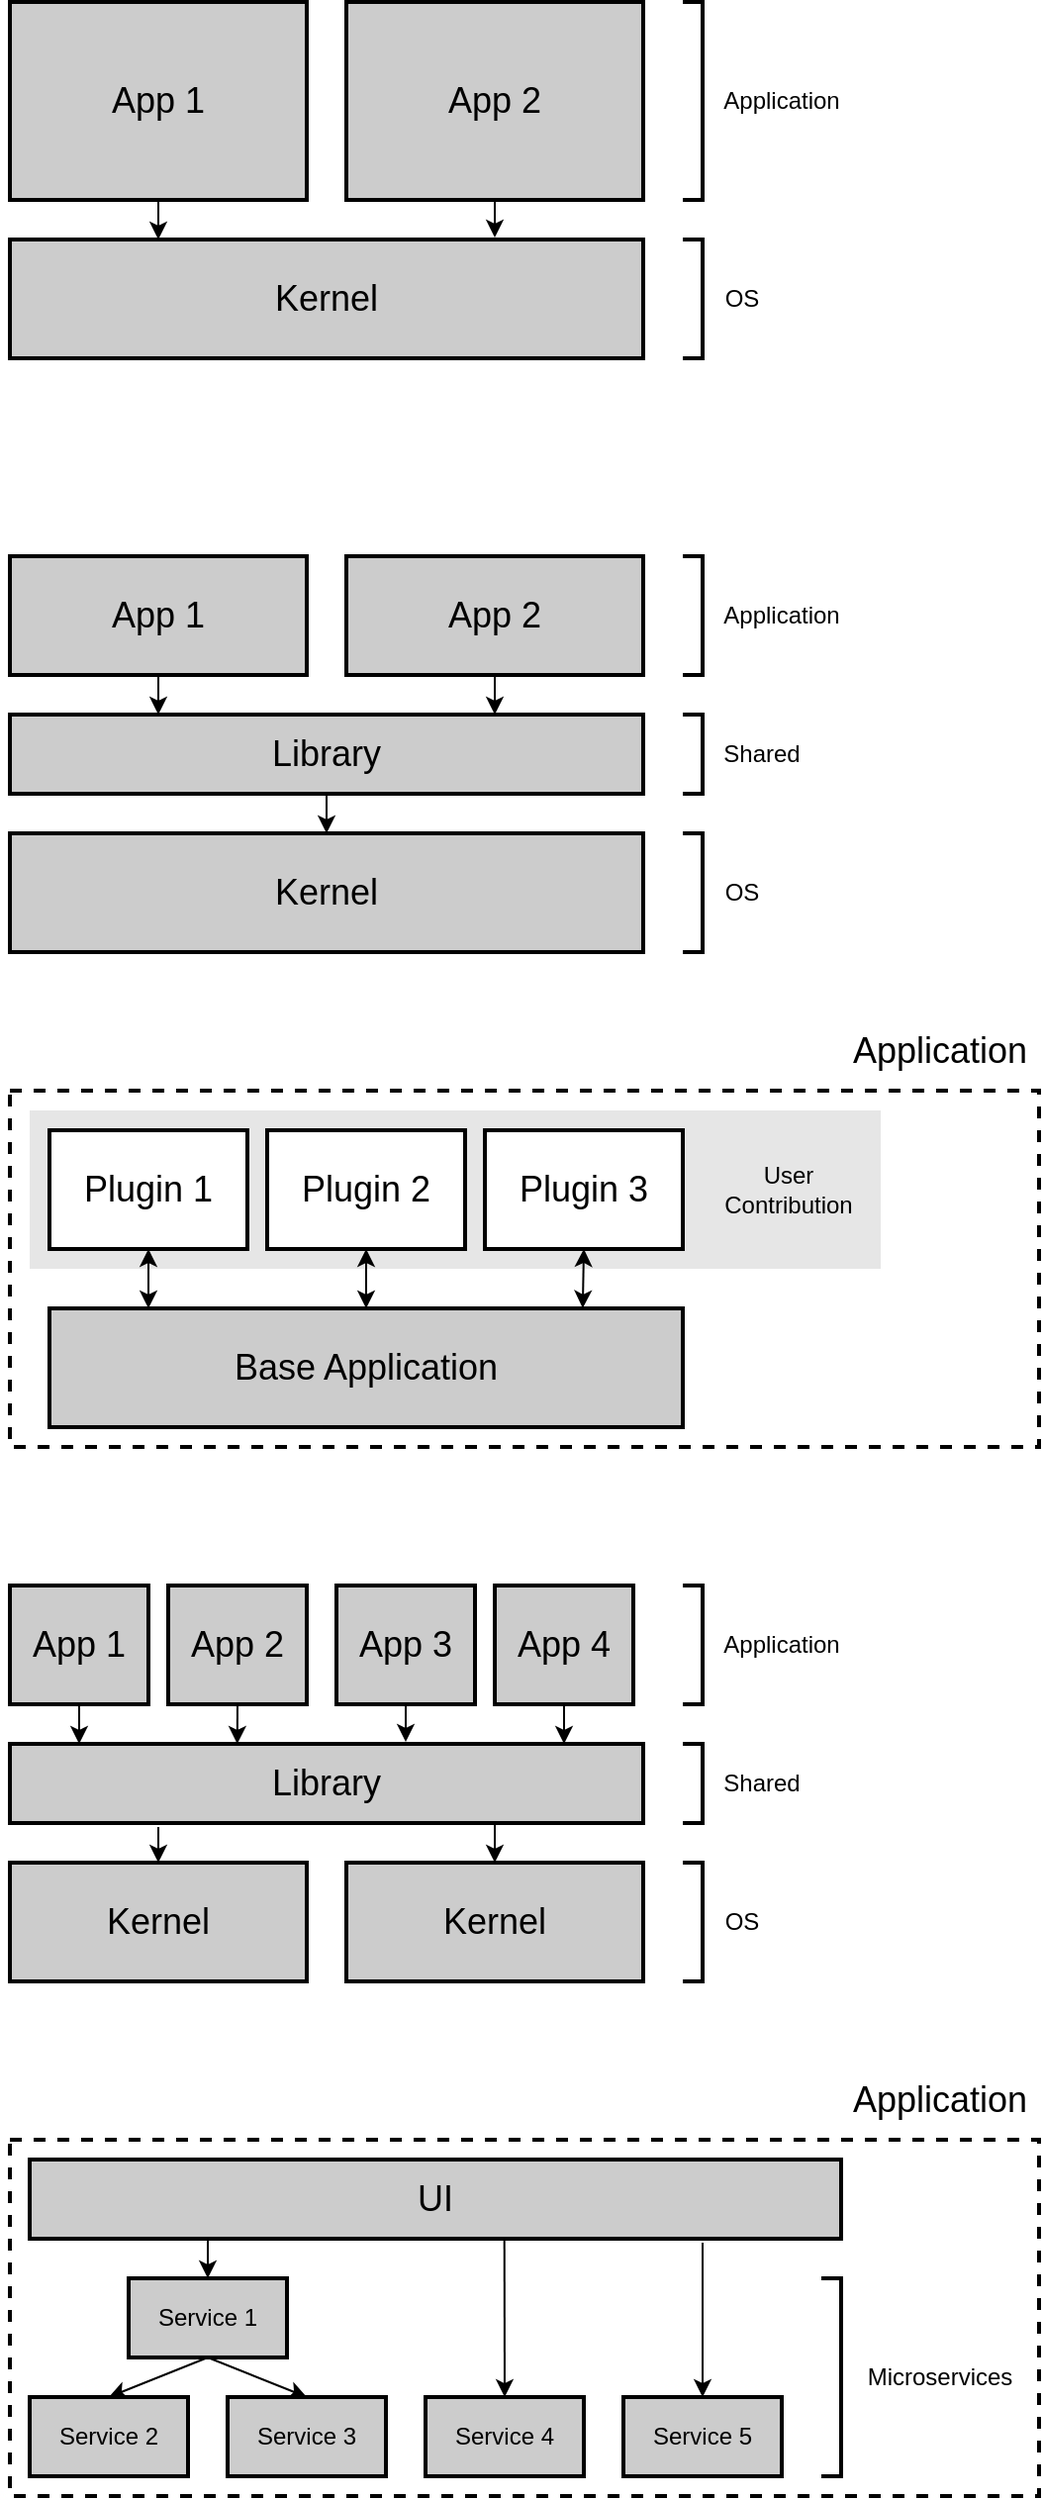 <mxfile version="12.4.2" type="device" pages="1"><diagram id="SbF7wt89rongRWjLJ6Wt" name="Page-1"><mxGraphModel dx="932" dy="618" grid="1" gridSize="10" guides="1" tooltips="1" connect="1" arrows="1" fold="1" page="1" pageScale="1" pageWidth="827" pageHeight="1169" math="0" shadow="0"><root><mxCell id="0"/><mxCell id="1" parent="0"/><mxCell id="uybmQ89yiYGl-Iv2jeIH-115" value="" style="rounded=0;whiteSpace=wrap;html=1;strokeWidth=2;fillColor=none;dashed=1;" parent="1" vertex="1"><mxGeometry x="40" y="590" width="520" height="180" as="geometry"/></mxCell><mxCell id="uybmQ89yiYGl-Iv2jeIH-47" value="" style="rounded=0;whiteSpace=wrap;html=1;strokeWidth=1;fillColor=#E6E6E6;strokeColor=none;" parent="1" vertex="1"><mxGeometry x="50" y="600" width="430" height="80" as="geometry"/></mxCell><mxCell id="_RcNgQlyxXo_jW5UFhcV-1" value="" style="rounded=0;whiteSpace=wrap;html=1;fillColor=#CCCCCC;strokeWidth=2;" parent="1" vertex="1"><mxGeometry x="40" y="40" width="150" height="100" as="geometry"/></mxCell><mxCell id="JgkZ7kGoOQ8z4SP8ZHHV-2" value="" style="strokeWidth=2;html=1;shape=mxgraph.flowchart.annotation_1;align=left;pointerEvents=1;fillColor=#CCCCCC;rotation=-180;" parent="1" vertex="1"><mxGeometry x="380" y="40" width="10" height="100" as="geometry"/></mxCell><mxCell id="JgkZ7kGoOQ8z4SP8ZHHV-3" value="Application" style="text;html=1;strokeColor=none;fillColor=none;align=center;verticalAlign=middle;whiteSpace=wrap;rounded=0;" parent="1" vertex="1"><mxGeometry x="390" y="80" width="80" height="20" as="geometry"/></mxCell><mxCell id="uybmQ89yiYGl-Iv2jeIH-1" value="&lt;font style=&quot;font-size: 18px&quot;&gt;App 1&lt;/font&gt;" style="text;html=1;strokeColor=none;fillColor=none;align=center;verticalAlign=middle;whiteSpace=wrap;rounded=0;" parent="1" vertex="1"><mxGeometry x="75" y="80" width="80" height="20" as="geometry"/></mxCell><mxCell id="uybmQ89yiYGl-Iv2jeIH-3" value="" style="rounded=0;whiteSpace=wrap;html=1;fillColor=#CCCCCC;strokeWidth=2;" parent="1" vertex="1"><mxGeometry x="210" y="40" width="150" height="100" as="geometry"/></mxCell><mxCell id="uybmQ89yiYGl-Iv2jeIH-5" value="&lt;font style=&quot;font-size: 18px&quot;&gt;App 2&lt;/font&gt;" style="text;html=1;strokeColor=none;fillColor=none;align=center;verticalAlign=middle;whiteSpace=wrap;rounded=0;" parent="1" vertex="1"><mxGeometry x="245" y="80" width="80" height="20" as="geometry"/></mxCell><mxCell id="uybmQ89yiYGl-Iv2jeIH-6" value="" style="rounded=0;whiteSpace=wrap;html=1;strokeWidth=2;fillColor=#CCCCCC;" parent="1" vertex="1"><mxGeometry x="40" y="160" width="320" height="60" as="geometry"/></mxCell><mxCell id="uybmQ89yiYGl-Iv2jeIH-7" value="" style="strokeWidth=2;html=1;shape=mxgraph.flowchart.annotation_1;align=left;pointerEvents=1;fillColor=#CCCCCC;rotation=-180;" parent="1" vertex="1"><mxGeometry x="380" y="160" width="10" height="60" as="geometry"/></mxCell><mxCell id="uybmQ89yiYGl-Iv2jeIH-8" value="&lt;font style=&quot;font-size: 18px&quot;&gt;Kernel&lt;/font&gt;" style="text;html=1;strokeColor=none;fillColor=none;align=center;verticalAlign=middle;whiteSpace=wrap;rounded=0;" parent="1" vertex="1"><mxGeometry x="160" y="180" width="80" height="20" as="geometry"/></mxCell><mxCell id="uybmQ89yiYGl-Iv2jeIH-9" value="OS" style="text;html=1;strokeColor=none;fillColor=none;align=center;verticalAlign=middle;whiteSpace=wrap;rounded=0;" parent="1" vertex="1"><mxGeometry x="390" y="180" width="40" height="20" as="geometry"/></mxCell><mxCell id="uybmQ89yiYGl-Iv2jeIH-11" value="" style="rounded=0;whiteSpace=wrap;html=1;fillColor=#CCCCCC;strokeWidth=2;" parent="1" vertex="1"><mxGeometry x="40" y="320" width="150" height="60" as="geometry"/></mxCell><mxCell id="uybmQ89yiYGl-Iv2jeIH-12" value="" style="strokeWidth=2;html=1;shape=mxgraph.flowchart.annotation_1;align=left;pointerEvents=1;fillColor=#CCCCCC;rotation=-180;" parent="1" vertex="1"><mxGeometry x="380" y="320" width="10" height="60" as="geometry"/></mxCell><mxCell id="uybmQ89yiYGl-Iv2jeIH-13" value="Application" style="text;html=1;strokeColor=none;fillColor=none;align=center;verticalAlign=middle;whiteSpace=wrap;rounded=0;" parent="1" vertex="1"><mxGeometry x="390" y="340" width="80" height="20" as="geometry"/></mxCell><mxCell id="uybmQ89yiYGl-Iv2jeIH-14" value="&lt;font style=&quot;font-size: 18px&quot;&gt;App 1&lt;/font&gt;" style="text;html=1;strokeColor=none;fillColor=none;align=center;verticalAlign=middle;whiteSpace=wrap;rounded=0;" parent="1" vertex="1"><mxGeometry x="75" y="340" width="80" height="20" as="geometry"/></mxCell><mxCell id="uybmQ89yiYGl-Iv2jeIH-15" value="" style="rounded=0;whiteSpace=wrap;html=1;fillColor=#CCCCCC;strokeWidth=2;" parent="1" vertex="1"><mxGeometry x="210" y="320" width="150" height="60" as="geometry"/></mxCell><mxCell id="uybmQ89yiYGl-Iv2jeIH-16" value="&lt;font style=&quot;font-size: 18px&quot;&gt;App 2&lt;/font&gt;" style="text;html=1;strokeColor=none;fillColor=none;align=center;verticalAlign=middle;whiteSpace=wrap;rounded=0;" parent="1" vertex="1"><mxGeometry x="245" y="340" width="80" height="20" as="geometry"/></mxCell><mxCell id="uybmQ89yiYGl-Iv2jeIH-17" value="" style="rounded=0;whiteSpace=wrap;html=1;strokeWidth=2;fillColor=#CCCCCC;" parent="1" vertex="1"><mxGeometry x="40" y="460" width="320" height="60" as="geometry"/></mxCell><mxCell id="uybmQ89yiYGl-Iv2jeIH-18" value="" style="strokeWidth=2;html=1;shape=mxgraph.flowchart.annotation_1;align=left;pointerEvents=1;fillColor=#CCCCCC;rotation=-180;" parent="1" vertex="1"><mxGeometry x="380" y="460" width="10" height="60" as="geometry"/></mxCell><mxCell id="uybmQ89yiYGl-Iv2jeIH-19" value="&lt;font style=&quot;font-size: 18px&quot;&gt;Kernel&lt;/font&gt;" style="text;html=1;strokeColor=none;fillColor=none;align=center;verticalAlign=middle;whiteSpace=wrap;rounded=0;" parent="1" vertex="1"><mxGeometry x="160" y="480" width="80" height="20" as="geometry"/></mxCell><mxCell id="uybmQ89yiYGl-Iv2jeIH-20" value="OS" style="text;html=1;strokeColor=none;fillColor=none;align=center;verticalAlign=middle;whiteSpace=wrap;rounded=0;" parent="1" vertex="1"><mxGeometry x="390" y="480" width="40" height="20" as="geometry"/></mxCell><mxCell id="uybmQ89yiYGl-Iv2jeIH-22" value="" style="rounded=0;whiteSpace=wrap;html=1;strokeWidth=2;fillColor=#CCCCCC;" parent="1" vertex="1"><mxGeometry x="40" y="400" width="320" height="40" as="geometry"/></mxCell><mxCell id="uybmQ89yiYGl-Iv2jeIH-23" value="" style="strokeWidth=2;html=1;shape=mxgraph.flowchart.annotation_1;align=left;pointerEvents=1;fillColor=#CCCCCC;rotation=-180;" parent="1" vertex="1"><mxGeometry x="380" y="400" width="10" height="40" as="geometry"/></mxCell><mxCell id="uybmQ89yiYGl-Iv2jeIH-24" value="&lt;font style=&quot;font-size: 18px&quot;&gt;Library&lt;/font&gt;" style="text;html=1;strokeColor=none;fillColor=none;align=center;verticalAlign=middle;whiteSpace=wrap;rounded=0;" parent="1" vertex="1"><mxGeometry x="120" y="410" width="160" height="20" as="geometry"/></mxCell><mxCell id="uybmQ89yiYGl-Iv2jeIH-27" value="" style="endArrow=classic;html=1;exitX=0.5;exitY=1;exitDx=0;exitDy=0;" parent="1" source="_RcNgQlyxXo_jW5UFhcV-1" edge="1"><mxGeometry width="50" height="50" relative="1" as="geometry"><mxPoint x="40" y="590" as="sourcePoint"/><mxPoint x="115" y="160" as="targetPoint"/></mxGeometry></mxCell><mxCell id="uybmQ89yiYGl-Iv2jeIH-28" value="" style="endArrow=classic;html=1;exitX=0.5;exitY=1;exitDx=0;exitDy=0;" parent="1" source="uybmQ89yiYGl-Iv2jeIH-3" edge="1"><mxGeometry width="50" height="50" relative="1" as="geometry"><mxPoint x="40" y="590" as="sourcePoint"/><mxPoint x="285" y="159" as="targetPoint"/></mxGeometry></mxCell><mxCell id="uybmQ89yiYGl-Iv2jeIH-29" value="Shared" style="text;html=1;strokeColor=none;fillColor=none;align=center;verticalAlign=middle;whiteSpace=wrap;rounded=0;" parent="1" vertex="1"><mxGeometry x="390" y="410" width="60" height="20" as="geometry"/></mxCell><mxCell id="uybmQ89yiYGl-Iv2jeIH-30" value="" style="endArrow=classic;html=1;exitX=0.5;exitY=1;exitDx=0;exitDy=0;" parent="1" source="uybmQ89yiYGl-Iv2jeIH-11" edge="1"><mxGeometry width="50" height="50" relative="1" as="geometry"><mxPoint x="40" y="610" as="sourcePoint"/><mxPoint x="115" y="400" as="targetPoint"/></mxGeometry></mxCell><mxCell id="uybmQ89yiYGl-Iv2jeIH-31" value="" style="endArrow=classic;html=1;exitX=0.5;exitY=1;exitDx=0;exitDy=0;" parent="1" source="uybmQ89yiYGl-Iv2jeIH-15" edge="1"><mxGeometry width="50" height="50" relative="1" as="geometry"><mxPoint x="125" y="390" as="sourcePoint"/><mxPoint x="285" y="400" as="targetPoint"/></mxGeometry></mxCell><mxCell id="uybmQ89yiYGl-Iv2jeIH-34" value="" style="endArrow=classic;html=1;exitX=0.5;exitY=1;exitDx=0;exitDy=0;entryX=0.5;entryY=0;entryDx=0;entryDy=0;" parent="1" source="uybmQ89yiYGl-Iv2jeIH-22" target="uybmQ89yiYGl-Iv2jeIH-17" edge="1"><mxGeometry width="50" height="50" relative="1" as="geometry"><mxPoint x="40" y="610" as="sourcePoint"/><mxPoint x="90" y="560" as="targetPoint"/></mxGeometry></mxCell><mxCell id="uybmQ89yiYGl-Iv2jeIH-35" value="" style="rounded=0;whiteSpace=wrap;html=1;fillColor=#ffffff;strokeWidth=2;" parent="1" vertex="1"><mxGeometry x="60" y="610" width="100" height="60" as="geometry"/></mxCell><mxCell id="uybmQ89yiYGl-Iv2jeIH-38" value="&lt;font style=&quot;font-size: 18px&quot;&gt;Plugin 1&lt;/font&gt;" style="text;html=1;strokeColor=none;fillColor=none;align=center;verticalAlign=middle;whiteSpace=wrap;rounded=0;" parent="1" vertex="1"><mxGeometry x="70" y="630" width="80" height="20" as="geometry"/></mxCell><mxCell id="uybmQ89yiYGl-Iv2jeIH-39" value="" style="rounded=0;whiteSpace=wrap;html=1;fillColor=#FFFFFF;strokeWidth=2;" parent="1" vertex="1"><mxGeometry x="170" y="610" width="100" height="60" as="geometry"/></mxCell><mxCell id="uybmQ89yiYGl-Iv2jeIH-40" value="&lt;font style=&quot;font-size: 18px&quot;&gt;Plugin 2&lt;/font&gt;" style="text;html=1;strokeColor=none;fillColor=none;align=center;verticalAlign=middle;whiteSpace=wrap;rounded=0;" parent="1" vertex="1"><mxGeometry x="180" y="630" width="80" height="20" as="geometry"/></mxCell><mxCell id="uybmQ89yiYGl-Iv2jeIH-41" value="" style="rounded=0;whiteSpace=wrap;html=1;strokeWidth=2;fillColor=#CCCCCC;" parent="1" vertex="1"><mxGeometry x="60" y="700" width="320" height="60" as="geometry"/></mxCell><mxCell id="uybmQ89yiYGl-Iv2jeIH-43" value="&lt;font style=&quot;font-size: 18px&quot;&gt;Base Application&lt;/font&gt;" style="text;html=1;strokeColor=none;fillColor=none;align=center;verticalAlign=middle;whiteSpace=wrap;rounded=0;" parent="1" vertex="1"><mxGeometry x="140" y="720" width="160" height="20" as="geometry"/></mxCell><mxCell id="uybmQ89yiYGl-Iv2jeIH-48" value="" style="rounded=0;whiteSpace=wrap;html=1;fillColor=#FFFFFF;strokeWidth=2;" parent="1" vertex="1"><mxGeometry x="280" y="610" width="100" height="60" as="geometry"/></mxCell><mxCell id="uybmQ89yiYGl-Iv2jeIH-49" value="&lt;span style=&quot;font-size: 18px&quot;&gt;Plugin 3&lt;/span&gt;" style="text;html=1;strokeColor=none;fillColor=none;align=center;verticalAlign=middle;whiteSpace=wrap;rounded=0;" parent="1" vertex="1"><mxGeometry x="290" y="630" width="80" height="20" as="geometry"/></mxCell><mxCell id="uybmQ89yiYGl-Iv2jeIH-50" value="" style="endArrow=classic;startArrow=classic;html=1;entryX=0.5;entryY=1;entryDx=0;entryDy=0;" parent="1" target="uybmQ89yiYGl-Iv2jeIH-35" edge="1"><mxGeometry width="50" height="50" relative="1" as="geometry"><mxPoint x="110" y="700" as="sourcePoint"/><mxPoint x="100" y="780" as="targetPoint"/></mxGeometry></mxCell><mxCell id="uybmQ89yiYGl-Iv2jeIH-51" value="" style="endArrow=classic;startArrow=classic;html=1;entryX=0.5;entryY=1;entryDx=0;entryDy=0;exitX=0.5;exitY=0;exitDx=0;exitDy=0;" parent="1" source="uybmQ89yiYGl-Iv2jeIH-41" target="uybmQ89yiYGl-Iv2jeIH-39" edge="1"><mxGeometry width="50" height="50" relative="1" as="geometry"><mxPoint x="50" y="830" as="sourcePoint"/><mxPoint x="100" y="780" as="targetPoint"/></mxGeometry></mxCell><mxCell id="uybmQ89yiYGl-Iv2jeIH-52" value="" style="endArrow=classic;startArrow=classic;html=1;entryX=0.5;entryY=1;entryDx=0;entryDy=0;exitX=0.842;exitY=-0.002;exitDx=0;exitDy=0;exitPerimeter=0;" parent="1" source="uybmQ89yiYGl-Iv2jeIH-41" target="uybmQ89yiYGl-Iv2jeIH-48" edge="1"><mxGeometry width="50" height="50" relative="1" as="geometry"><mxPoint x="50" y="830" as="sourcePoint"/><mxPoint x="100" y="780" as="targetPoint"/></mxGeometry></mxCell><mxCell id="uybmQ89yiYGl-Iv2jeIH-53" value="User Contribution" style="text;html=1;strokeColor=none;fillColor=none;align=center;verticalAlign=middle;whiteSpace=wrap;rounded=0;dashed=1;" parent="1" vertex="1"><mxGeometry x="395" y="630" width="77" height="20" as="geometry"/></mxCell><mxCell id="uybmQ89yiYGl-Iv2jeIH-54" value="" style="rounded=0;whiteSpace=wrap;html=1;fillColor=#CCCCCC;strokeWidth=2;" parent="1" vertex="1"><mxGeometry x="40" y="840" width="70" height="60" as="geometry"/></mxCell><mxCell id="uybmQ89yiYGl-Iv2jeIH-55" value="" style="strokeWidth=2;html=1;shape=mxgraph.flowchart.annotation_1;align=left;pointerEvents=1;fillColor=#CCCCCC;rotation=-180;" parent="1" vertex="1"><mxGeometry x="380" y="840" width="10" height="60" as="geometry"/></mxCell><mxCell id="uybmQ89yiYGl-Iv2jeIH-56" value="Application" style="text;html=1;strokeColor=none;fillColor=none;align=center;verticalAlign=middle;whiteSpace=wrap;rounded=0;" parent="1" vertex="1"><mxGeometry x="390" y="860" width="80" height="20" as="geometry"/></mxCell><mxCell id="uybmQ89yiYGl-Iv2jeIH-57" value="&lt;font style=&quot;font-size: 18px&quot;&gt;App 1&lt;/font&gt;" style="text;html=1;strokeColor=none;fillColor=none;align=center;verticalAlign=middle;whiteSpace=wrap;rounded=0;" parent="1" vertex="1"><mxGeometry x="35" y="860" width="80" height="20" as="geometry"/></mxCell><mxCell id="uybmQ89yiYGl-Iv2jeIH-60" value="" style="rounded=0;whiteSpace=wrap;html=1;strokeWidth=2;fillColor=#CCCCCC;" parent="1" vertex="1"><mxGeometry x="40" y="980" width="150" height="60" as="geometry"/></mxCell><mxCell id="uybmQ89yiYGl-Iv2jeIH-61" value="" style="strokeWidth=2;html=1;shape=mxgraph.flowchart.annotation_1;align=left;pointerEvents=1;fillColor=#CCCCCC;rotation=-180;" parent="1" vertex="1"><mxGeometry x="380" y="980" width="10" height="60" as="geometry"/></mxCell><mxCell id="uybmQ89yiYGl-Iv2jeIH-62" value="&lt;font style=&quot;font-size: 18px&quot;&gt;Kernel&lt;/font&gt;" style="text;html=1;strokeColor=none;fillColor=none;align=center;verticalAlign=middle;whiteSpace=wrap;rounded=0;" parent="1" vertex="1"><mxGeometry x="75" y="1000" width="80" height="20" as="geometry"/></mxCell><mxCell id="uybmQ89yiYGl-Iv2jeIH-63" value="OS" style="text;html=1;strokeColor=none;fillColor=none;align=center;verticalAlign=middle;whiteSpace=wrap;rounded=0;" parent="1" vertex="1"><mxGeometry x="390" y="1000" width="40" height="20" as="geometry"/></mxCell><mxCell id="uybmQ89yiYGl-Iv2jeIH-64" value="" style="rounded=0;whiteSpace=wrap;html=1;strokeWidth=2;fillColor=#CCCCCC;" parent="1" vertex="1"><mxGeometry x="40" y="920" width="320" height="40" as="geometry"/></mxCell><mxCell id="uybmQ89yiYGl-Iv2jeIH-65" value="" style="strokeWidth=2;html=1;shape=mxgraph.flowchart.annotation_1;align=left;pointerEvents=1;fillColor=#CCCCCC;rotation=-180;" parent="1" vertex="1"><mxGeometry x="380" y="920" width="10" height="40" as="geometry"/></mxCell><mxCell id="uybmQ89yiYGl-Iv2jeIH-66" value="&lt;font style=&quot;font-size: 18px&quot;&gt;Library&lt;/font&gt;" style="text;html=1;strokeColor=none;fillColor=none;align=center;verticalAlign=middle;whiteSpace=wrap;rounded=0;" parent="1" vertex="1"><mxGeometry x="120" y="930" width="160" height="20" as="geometry"/></mxCell><mxCell id="uybmQ89yiYGl-Iv2jeIH-67" value="Shared" style="text;html=1;strokeColor=none;fillColor=none;align=center;verticalAlign=middle;whiteSpace=wrap;rounded=0;" parent="1" vertex="1"><mxGeometry x="390" y="930" width="60" height="20" as="geometry"/></mxCell><mxCell id="uybmQ89yiYGl-Iv2jeIH-71" value="" style="rounded=0;whiteSpace=wrap;html=1;strokeWidth=2;fillColor=#CCCCCC;" parent="1" vertex="1"><mxGeometry x="210" y="980" width="150" height="60" as="geometry"/></mxCell><mxCell id="uybmQ89yiYGl-Iv2jeIH-72" value="&lt;font style=&quot;font-size: 18px&quot;&gt;Kernel&lt;/font&gt;" style="text;html=1;strokeColor=none;fillColor=none;align=center;verticalAlign=middle;whiteSpace=wrap;rounded=0;" parent="1" vertex="1"><mxGeometry x="245" y="1000" width="80" height="20" as="geometry"/></mxCell><mxCell id="uybmQ89yiYGl-Iv2jeIH-73" value="" style="rounded=0;whiteSpace=wrap;html=1;fillColor=#CCCCCC;strokeWidth=2;" parent="1" vertex="1"><mxGeometry x="120" y="840" width="70" height="60" as="geometry"/></mxCell><mxCell id="uybmQ89yiYGl-Iv2jeIH-74" value="&lt;font style=&quot;font-size: 18px&quot;&gt;App 2&lt;/font&gt;" style="text;html=1;strokeColor=none;fillColor=none;align=center;verticalAlign=middle;whiteSpace=wrap;rounded=0;" parent="1" vertex="1"><mxGeometry x="115" y="860" width="80" height="20" as="geometry"/></mxCell><mxCell id="uybmQ89yiYGl-Iv2jeIH-75" value="" style="rounded=0;whiteSpace=wrap;html=1;fillColor=#CCCCCC;strokeWidth=2;" parent="1" vertex="1"><mxGeometry x="205" y="840" width="70" height="60" as="geometry"/></mxCell><mxCell id="uybmQ89yiYGl-Iv2jeIH-76" value="&lt;font style=&quot;font-size: 18px&quot;&gt;App 3&lt;/font&gt;" style="text;html=1;strokeColor=none;fillColor=none;align=center;verticalAlign=middle;whiteSpace=wrap;rounded=0;" parent="1" vertex="1"><mxGeometry x="200" y="860" width="80" height="20" as="geometry"/></mxCell><mxCell id="uybmQ89yiYGl-Iv2jeIH-77" value="" style="rounded=0;whiteSpace=wrap;html=1;fillColor=#CCCCCC;strokeWidth=2;" parent="1" vertex="1"><mxGeometry x="285" y="840" width="70" height="60" as="geometry"/></mxCell><mxCell id="uybmQ89yiYGl-Iv2jeIH-78" value="&lt;font style=&quot;font-size: 18px&quot;&gt;App 4&lt;/font&gt;" style="text;html=1;strokeColor=none;fillColor=none;align=center;verticalAlign=middle;whiteSpace=wrap;rounded=0;" parent="1" vertex="1"><mxGeometry x="280" y="860" width="80" height="20" as="geometry"/></mxCell><mxCell id="uybmQ89yiYGl-Iv2jeIH-79" value="" style="endArrow=classic;html=1;exitX=0.5;exitY=1;exitDx=0;exitDy=0;" parent="1" source="uybmQ89yiYGl-Iv2jeIH-54" edge="1"><mxGeometry width="50" height="50" relative="1" as="geometry"><mxPoint x="35" y="1110" as="sourcePoint"/><mxPoint x="75" y="920" as="targetPoint"/></mxGeometry></mxCell><mxCell id="uybmQ89yiYGl-Iv2jeIH-80" value="" style="endArrow=classic;html=1;exitX=0.5;exitY=1;exitDx=0;exitDy=0;entryX=0.359;entryY=0;entryDx=0;entryDy=0;entryPerimeter=0;" parent="1" source="uybmQ89yiYGl-Iv2jeIH-73" target="uybmQ89yiYGl-Iv2jeIH-64" edge="1"><mxGeometry width="50" height="50" relative="1" as="geometry"><mxPoint x="35" y="1110" as="sourcePoint"/><mxPoint x="195" y="910" as="targetPoint"/></mxGeometry></mxCell><mxCell id="uybmQ89yiYGl-Iv2jeIH-81" value="" style="endArrow=classic;html=1;exitX=0.5;exitY=1;exitDx=0;exitDy=0;" parent="1" source="uybmQ89yiYGl-Iv2jeIH-75" edge="1"><mxGeometry width="50" height="50" relative="1" as="geometry"><mxPoint x="35" y="1110" as="sourcePoint"/><mxPoint x="240" y="919" as="targetPoint"/></mxGeometry></mxCell><mxCell id="uybmQ89yiYGl-Iv2jeIH-82" value="" style="endArrow=classic;html=1;exitX=0.5;exitY=1;exitDx=0;exitDy=0;entryX=0.875;entryY=0;entryDx=0;entryDy=0;entryPerimeter=0;" parent="1" source="uybmQ89yiYGl-Iv2jeIH-77" target="uybmQ89yiYGl-Iv2jeIH-64" edge="1"><mxGeometry width="50" height="50" relative="1" as="geometry"><mxPoint x="35" y="1110" as="sourcePoint"/><mxPoint x="345" y="910" as="targetPoint"/></mxGeometry></mxCell><mxCell id="uybmQ89yiYGl-Iv2jeIH-83" value="" style="endArrow=classic;html=1;entryX=0.5;entryY=0;entryDx=0;entryDy=0;" parent="1" target="uybmQ89yiYGl-Iv2jeIH-60" edge="1"><mxGeometry width="50" height="50" relative="1" as="geometry"><mxPoint x="115" y="962" as="sourcePoint"/><mxPoint x="85" y="1060" as="targetPoint"/></mxGeometry></mxCell><mxCell id="uybmQ89yiYGl-Iv2jeIH-84" value="" style="endArrow=classic;html=1;entryX=0.5;entryY=0;entryDx=0;entryDy=0;" parent="1" target="uybmQ89yiYGl-Iv2jeIH-71" edge="1"><mxGeometry width="50" height="50" relative="1" as="geometry"><mxPoint x="285" y="961" as="sourcePoint"/><mxPoint x="85" y="1060" as="targetPoint"/></mxGeometry></mxCell><mxCell id="uybmQ89yiYGl-Iv2jeIH-85" value="" style="rounded=0;whiteSpace=wrap;html=1;strokeWidth=2;fillColor=none;dashed=1;" parent="1" vertex="1"><mxGeometry x="40" y="1120" width="520" height="180" as="geometry"/></mxCell><mxCell id="uybmQ89yiYGl-Iv2jeIH-86" value="" style="rounded=0;whiteSpace=wrap;html=1;fillColor=#CCCCCC;strokeWidth=2;" parent="1" vertex="1"><mxGeometry x="100" y="1190" width="80" height="40" as="geometry"/></mxCell><mxCell id="uybmQ89yiYGl-Iv2jeIH-88" value="" style="rounded=0;whiteSpace=wrap;html=1;fillColor=#CCCCCC;strokeWidth=2;" parent="1" vertex="1"><mxGeometry x="50" y="1250" width="80" height="40" as="geometry"/></mxCell><mxCell id="uybmQ89yiYGl-Iv2jeIH-90" value="" style="rounded=0;whiteSpace=wrap;html=1;strokeWidth=2;fillColor=#CCCCCC;" parent="1" vertex="1"><mxGeometry x="50" y="1130" width="410" height="40" as="geometry"/></mxCell><mxCell id="uybmQ89yiYGl-Iv2jeIH-91" value="&lt;font style=&quot;font-size: 18px&quot;&gt;UI&lt;/font&gt;" style="text;html=1;strokeColor=none;fillColor=none;align=center;verticalAlign=middle;whiteSpace=wrap;rounded=0;" parent="1" vertex="1"><mxGeometry x="175" y="1140" width="160" height="20" as="geometry"/></mxCell><mxCell id="uybmQ89yiYGl-Iv2jeIH-92" value="" style="rounded=0;whiteSpace=wrap;html=1;fillColor=#CCCCCC;strokeWidth=2;" parent="1" vertex="1"><mxGeometry x="150" y="1250" width="80" height="40" as="geometry"/></mxCell><mxCell id="uybmQ89yiYGl-Iv2jeIH-99" value="" style="rounded=0;whiteSpace=wrap;html=1;fillColor=#CCCCCC;strokeWidth=2;" parent="1" vertex="1"><mxGeometry x="250" y="1250" width="80" height="40" as="geometry"/></mxCell><mxCell id="uybmQ89yiYGl-Iv2jeIH-100" value="" style="rounded=0;whiteSpace=wrap;html=1;fillColor=#CCCCCC;strokeWidth=2;" parent="1" vertex="1"><mxGeometry x="350" y="1250" width="80" height="40" as="geometry"/></mxCell><mxCell id="uybmQ89yiYGl-Iv2jeIH-101" value="Service 1" style="text;html=1;strokeColor=none;fillColor=none;align=center;verticalAlign=middle;whiteSpace=wrap;rounded=0;dashed=1;" parent="1" vertex="1"><mxGeometry x="100" y="1200" width="80" height="20" as="geometry"/></mxCell><mxCell id="uybmQ89yiYGl-Iv2jeIH-102" value="Service 2" style="text;html=1;strokeColor=none;fillColor=none;align=center;verticalAlign=middle;whiteSpace=wrap;rounded=0;dashed=1;" parent="1" vertex="1"><mxGeometry x="50" y="1260" width="80" height="20" as="geometry"/></mxCell><mxCell id="uybmQ89yiYGl-Iv2jeIH-103" value="Service 3" style="text;html=1;strokeColor=none;fillColor=none;align=center;verticalAlign=middle;whiteSpace=wrap;rounded=0;dashed=1;" parent="1" vertex="1"><mxGeometry x="150" y="1260" width="80" height="20" as="geometry"/></mxCell><mxCell id="uybmQ89yiYGl-Iv2jeIH-104" value="Service 4" style="text;html=1;strokeColor=none;fillColor=none;align=center;verticalAlign=middle;whiteSpace=wrap;rounded=0;dashed=1;" parent="1" vertex="1"><mxGeometry x="250" y="1260" width="80" height="20" as="geometry"/></mxCell><mxCell id="uybmQ89yiYGl-Iv2jeIH-105" value="Service 5" style="text;html=1;strokeColor=none;fillColor=none;align=center;verticalAlign=middle;whiteSpace=wrap;rounded=0;dashed=1;" parent="1" vertex="1"><mxGeometry x="350" y="1260" width="80" height="20" as="geometry"/></mxCell><mxCell id="uybmQ89yiYGl-Iv2jeIH-106" value="&lt;font style=&quot;font-size: 18px&quot;&gt;Application&lt;/font&gt;" style="text;html=1;strokeColor=none;fillColor=none;align=center;verticalAlign=middle;whiteSpace=wrap;rounded=0;" parent="1" vertex="1"><mxGeometry x="460" y="1090" width="100" height="20" as="geometry"/></mxCell><mxCell id="uybmQ89yiYGl-Iv2jeIH-107" value="" style="strokeWidth=2;html=1;shape=mxgraph.flowchart.annotation_1;align=left;pointerEvents=1;fillColor=#CCCCCC;rotation=-180;" parent="1" vertex="1"><mxGeometry x="450" y="1190" width="10" height="100" as="geometry"/></mxCell><mxCell id="uybmQ89yiYGl-Iv2jeIH-108" value="Microservices" style="text;html=1;strokeColor=none;fillColor=none;align=center;verticalAlign=middle;whiteSpace=wrap;rounded=0;" parent="1" vertex="1"><mxGeometry x="490" y="1230" width="40" height="20" as="geometry"/></mxCell><mxCell id="uybmQ89yiYGl-Iv2jeIH-109" value="" style="endArrow=classic;html=1;exitX=0.5;exitY=1;exitDx=0;exitDy=0;entryX=0.5;entryY=0;entryDx=0;entryDy=0;" parent="1" source="uybmQ89yiYGl-Iv2jeIH-86" target="uybmQ89yiYGl-Iv2jeIH-88" edge="1"><mxGeometry width="50" height="50" relative="1" as="geometry"><mxPoint x="40" y="1370" as="sourcePoint"/><mxPoint x="90" y="1320" as="targetPoint"/></mxGeometry></mxCell><mxCell id="uybmQ89yiYGl-Iv2jeIH-110" value="" style="endArrow=classic;html=1;exitX=0.5;exitY=1;exitDx=0;exitDy=0;entryX=0.5;entryY=0;entryDx=0;entryDy=0;" parent="1" source="uybmQ89yiYGl-Iv2jeIH-86" target="uybmQ89yiYGl-Iv2jeIH-92" edge="1"><mxGeometry width="50" height="50" relative="1" as="geometry"><mxPoint x="40" y="1370" as="sourcePoint"/><mxPoint x="90" y="1320" as="targetPoint"/></mxGeometry></mxCell><mxCell id="uybmQ89yiYGl-Iv2jeIH-111" value="" style="endArrow=classic;html=1;entryX=0.5;entryY=0;entryDx=0;entryDy=0;" parent="1" target="uybmQ89yiYGl-Iv2jeIH-86" edge="1"><mxGeometry width="50" height="50" relative="1" as="geometry"><mxPoint x="140" y="1171" as="sourcePoint"/><mxPoint x="90" y="1320" as="targetPoint"/></mxGeometry></mxCell><mxCell id="uybmQ89yiYGl-Iv2jeIH-112" value="" style="endArrow=classic;html=1;entryX=0.5;entryY=0;entryDx=0;entryDy=0;exitX=0.585;exitY=0.995;exitDx=0;exitDy=0;exitPerimeter=0;" parent="1" source="uybmQ89yiYGl-Iv2jeIH-90" target="uybmQ89yiYGl-Iv2jeIH-99" edge="1"><mxGeometry width="50" height="50" relative="1" as="geometry"><mxPoint x="40" y="1370" as="sourcePoint"/><mxPoint x="90" y="1320" as="targetPoint"/></mxGeometry></mxCell><mxCell id="uybmQ89yiYGl-Iv2jeIH-113" value="" style="endArrow=classic;html=1;entryX=0.5;entryY=0;entryDx=0;entryDy=0;" parent="1" target="uybmQ89yiYGl-Iv2jeIH-100" edge="1"><mxGeometry width="50" height="50" relative="1" as="geometry"><mxPoint x="390" y="1172" as="sourcePoint"/><mxPoint x="90" y="1320" as="targetPoint"/></mxGeometry></mxCell><mxCell id="uybmQ89yiYGl-Iv2jeIH-116" value="&lt;font style=&quot;font-size: 18px&quot;&gt;Application&lt;/font&gt;" style="text;html=1;strokeColor=none;fillColor=none;align=center;verticalAlign=middle;whiteSpace=wrap;rounded=0;" parent="1" vertex="1"><mxGeometry x="460" y="560" width="100" height="20" as="geometry"/></mxCell></root></mxGraphModel></diagram></mxfile>
